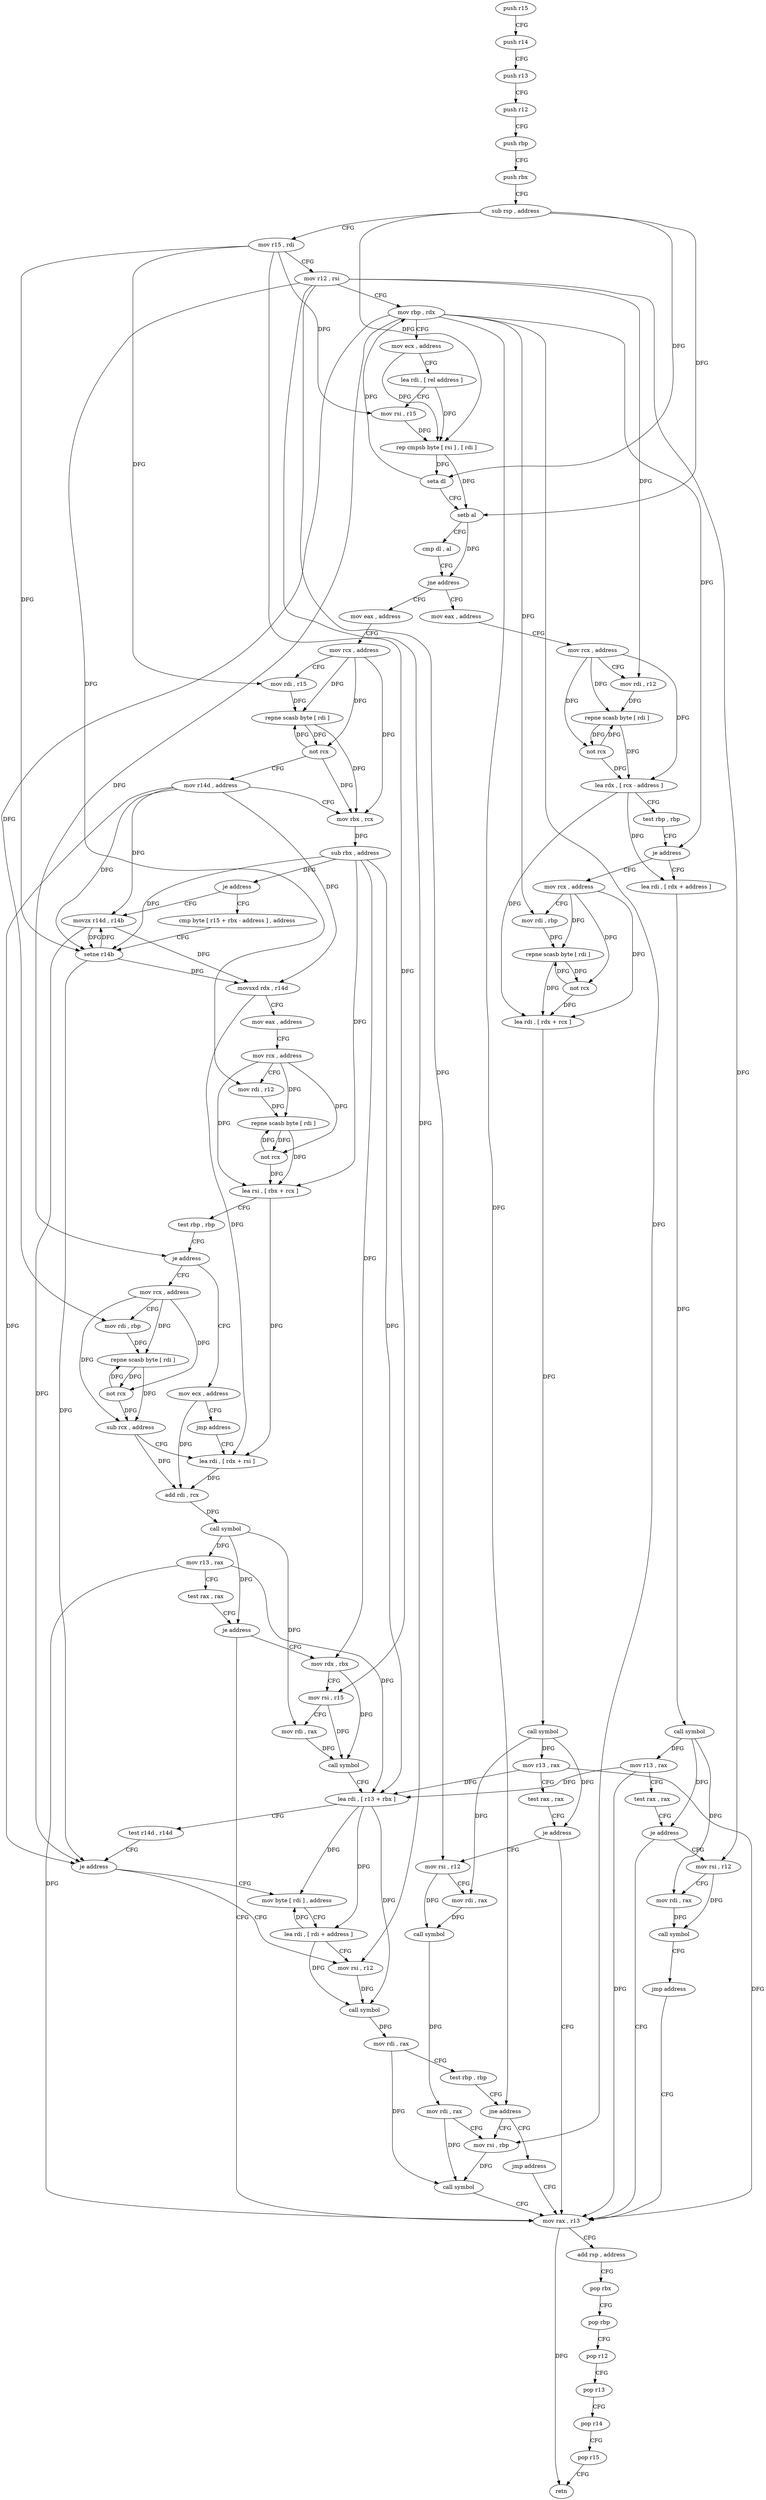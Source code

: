 digraph "func" {
"165607" [label = "push r15" ]
"165609" [label = "push r14" ]
"165611" [label = "push r13" ]
"165613" [label = "push r12" ]
"165615" [label = "push rbp" ]
"165616" [label = "push rbx" ]
"165617" [label = "sub rsp , address" ]
"165621" [label = "mov r15 , rdi" ]
"165624" [label = "mov r12 , rsi" ]
"165627" [label = "mov rbp , rdx" ]
"165630" [label = "mov ecx , address" ]
"165635" [label = "lea rdi , [ rel address ]" ]
"165642" [label = "mov rsi , r15" ]
"165645" [label = "rep cmpsb byte [ rsi ] , [ rdi ]" ]
"165647" [label = "seta dl" ]
"165650" [label = "setb al" ]
"165653" [label = "cmp dl , al" ]
"165655" [label = "jne address" ]
"165792" [label = "mov eax , address" ]
"165661" [label = "mov eax , address" ]
"165797" [label = "mov rcx , address" ]
"165804" [label = "mov rdi , r15" ]
"165807" [label = "repne scasb byte [ rdi ]" ]
"165809" [label = "not rcx" ]
"165812" [label = "mov r14d , address" ]
"165818" [label = "mov rbx , rcx" ]
"165821" [label = "sub rbx , address" ]
"165825" [label = "je address" ]
"165837" [label = "movzx r14d , r14b" ]
"165827" [label = "cmp byte [ r15 + rbx - address ] , address" ]
"165666" [label = "mov rcx , address" ]
"165673" [label = "mov rdi , r12" ]
"165676" [label = "repne scasb byte [ rdi ]" ]
"165678" [label = "not rcx" ]
"165681" [label = "lea rdx , [ rcx - address ]" ]
"165685" [label = "test rbp , rbp" ]
"165688" [label = "je address" ]
"165762" [label = "lea rdi , [ rdx + address ]" ]
"165690" [label = "mov rcx , address" ]
"165841" [label = "movsxd rdx , r14d" ]
"165844" [label = "mov eax , address" ]
"165849" [label = "mov rcx , address" ]
"165856" [label = "mov rdi , r12" ]
"165859" [label = "repne scasb byte [ rdi ]" ]
"165861" [label = "not rcx" ]
"165864" [label = "lea rsi , [ rbx + rcx ]" ]
"165868" [label = "test rbp , rbp" ]
"165871" [label = "je address" ]
"165972" [label = "mov ecx , address" ]
"165873" [label = "mov rcx , address" ]
"165833" [label = "setne r14b" ]
"165766" [label = "call symbol" ]
"165771" [label = "mov r13 , rax" ]
"165774" [label = "test rax , rax" ]
"165777" [label = "je address" ]
"165744" [label = "mov rax , r13" ]
"165779" [label = "mov rsi , r12" ]
"165697" [label = "mov rdi , rbp" ]
"165700" [label = "repne scasb byte [ rdi ]" ]
"165702" [label = "not rcx" ]
"165705" [label = "lea rdi , [ rdx + rcx ]" ]
"165709" [label = "call symbol" ]
"165714" [label = "mov r13 , rax" ]
"165717" [label = "test rax , rax" ]
"165720" [label = "je address" ]
"165722" [label = "mov rsi , r12" ]
"165977" [label = "jmp address" ]
"165892" [label = "lea rdi , [ rdx + rsi ]" ]
"165880" [label = "mov rdi , rbp" ]
"165883" [label = "repne scasb byte [ rdi ]" ]
"165885" [label = "not rcx" ]
"165888" [label = "sub rcx , address" ]
"165747" [label = "add rsp , address" ]
"165751" [label = "pop rbx" ]
"165752" [label = "pop rbp" ]
"165753" [label = "pop r12" ]
"165755" [label = "pop r13" ]
"165757" [label = "pop r14" ]
"165759" [label = "pop r15" ]
"165761" [label = "retn" ]
"165782" [label = "mov rdi , rax" ]
"165785" [label = "call symbol" ]
"165790" [label = "jmp address" ]
"165725" [label = "mov rdi , rax" ]
"165728" [label = "call symbol" ]
"165733" [label = "mov rdi , rax" ]
"165736" [label = "mov rsi , rbp" ]
"165896" [label = "add rdi , rcx" ]
"165899" [label = "call symbol" ]
"165904" [label = "mov r13 , rax" ]
"165907" [label = "test rax , rax" ]
"165910" [label = "je address" ]
"165916" [label = "mov rdx , rbx" ]
"165919" [label = "mov rsi , r15" ]
"165922" [label = "mov rdi , rax" ]
"165925" [label = "call symbol" ]
"165930" [label = "lea rdi , [ r13 + rbx ]" ]
"165935" [label = "test r14d , r14d" ]
"165938" [label = "je address" ]
"165947" [label = "mov rsi , r12" ]
"165940" [label = "mov byte [ rdi ] , address" ]
"165950" [label = "call symbol" ]
"165955" [label = "mov rdi , rax" ]
"165958" [label = "test rbp , rbp" ]
"165961" [label = "jne address" ]
"165967" [label = "jmp address" ]
"165943" [label = "lea rdi , [ rdi + address ]" ]
"165739" [label = "call symbol" ]
"165607" -> "165609" [ label = "CFG" ]
"165609" -> "165611" [ label = "CFG" ]
"165611" -> "165613" [ label = "CFG" ]
"165613" -> "165615" [ label = "CFG" ]
"165615" -> "165616" [ label = "CFG" ]
"165616" -> "165617" [ label = "CFG" ]
"165617" -> "165621" [ label = "CFG" ]
"165617" -> "165647" [ label = "DFG" ]
"165617" -> "165650" [ label = "DFG" ]
"165617" -> "165645" [ label = "DFG" ]
"165621" -> "165624" [ label = "CFG" ]
"165621" -> "165642" [ label = "DFG" ]
"165621" -> "165804" [ label = "DFG" ]
"165621" -> "165833" [ label = "DFG" ]
"165621" -> "165919" [ label = "DFG" ]
"165624" -> "165627" [ label = "CFG" ]
"165624" -> "165673" [ label = "DFG" ]
"165624" -> "165856" [ label = "DFG" ]
"165624" -> "165779" [ label = "DFG" ]
"165624" -> "165722" [ label = "DFG" ]
"165624" -> "165947" [ label = "DFG" ]
"165627" -> "165630" [ label = "CFG" ]
"165627" -> "165688" [ label = "DFG" ]
"165627" -> "165697" [ label = "DFG" ]
"165627" -> "165871" [ label = "DFG" ]
"165627" -> "165880" [ label = "DFG" ]
"165627" -> "165736" [ label = "DFG" ]
"165627" -> "165961" [ label = "DFG" ]
"165630" -> "165635" [ label = "CFG" ]
"165630" -> "165645" [ label = "DFG" ]
"165635" -> "165642" [ label = "CFG" ]
"165635" -> "165645" [ label = "DFG" ]
"165642" -> "165645" [ label = "DFG" ]
"165645" -> "165647" [ label = "DFG" ]
"165645" -> "165650" [ label = "DFG" ]
"165647" -> "165650" [ label = "CFG" ]
"165647" -> "165627" [ label = "DFG" ]
"165650" -> "165653" [ label = "CFG" ]
"165650" -> "165655" [ label = "DFG" ]
"165653" -> "165655" [ label = "CFG" ]
"165655" -> "165792" [ label = "CFG" ]
"165655" -> "165661" [ label = "CFG" ]
"165792" -> "165797" [ label = "CFG" ]
"165661" -> "165666" [ label = "CFG" ]
"165797" -> "165804" [ label = "CFG" ]
"165797" -> "165807" [ label = "DFG" ]
"165797" -> "165809" [ label = "DFG" ]
"165797" -> "165818" [ label = "DFG" ]
"165804" -> "165807" [ label = "DFG" ]
"165807" -> "165809" [ label = "DFG" ]
"165807" -> "165818" [ label = "DFG" ]
"165809" -> "165812" [ label = "CFG" ]
"165809" -> "165807" [ label = "DFG" ]
"165809" -> "165818" [ label = "DFG" ]
"165812" -> "165818" [ label = "CFG" ]
"165812" -> "165837" [ label = "DFG" ]
"165812" -> "165841" [ label = "DFG" ]
"165812" -> "165833" [ label = "DFG" ]
"165812" -> "165938" [ label = "DFG" ]
"165818" -> "165821" [ label = "DFG" ]
"165821" -> "165825" [ label = "DFG" ]
"165821" -> "165833" [ label = "DFG" ]
"165821" -> "165864" [ label = "DFG" ]
"165821" -> "165916" [ label = "DFG" ]
"165821" -> "165930" [ label = "DFG" ]
"165825" -> "165837" [ label = "CFG" ]
"165825" -> "165827" [ label = "CFG" ]
"165837" -> "165841" [ label = "DFG" ]
"165837" -> "165833" [ label = "DFG" ]
"165837" -> "165938" [ label = "DFG" ]
"165827" -> "165833" [ label = "CFG" ]
"165666" -> "165673" [ label = "CFG" ]
"165666" -> "165676" [ label = "DFG" ]
"165666" -> "165678" [ label = "DFG" ]
"165666" -> "165681" [ label = "DFG" ]
"165673" -> "165676" [ label = "DFG" ]
"165676" -> "165678" [ label = "DFG" ]
"165676" -> "165681" [ label = "DFG" ]
"165678" -> "165681" [ label = "DFG" ]
"165678" -> "165676" [ label = "DFG" ]
"165681" -> "165685" [ label = "CFG" ]
"165681" -> "165762" [ label = "DFG" ]
"165681" -> "165705" [ label = "DFG" ]
"165685" -> "165688" [ label = "CFG" ]
"165688" -> "165762" [ label = "CFG" ]
"165688" -> "165690" [ label = "CFG" ]
"165762" -> "165766" [ label = "DFG" ]
"165690" -> "165697" [ label = "CFG" ]
"165690" -> "165700" [ label = "DFG" ]
"165690" -> "165702" [ label = "DFG" ]
"165690" -> "165705" [ label = "DFG" ]
"165841" -> "165844" [ label = "CFG" ]
"165841" -> "165892" [ label = "DFG" ]
"165844" -> "165849" [ label = "CFG" ]
"165849" -> "165856" [ label = "CFG" ]
"165849" -> "165859" [ label = "DFG" ]
"165849" -> "165861" [ label = "DFG" ]
"165849" -> "165864" [ label = "DFG" ]
"165856" -> "165859" [ label = "DFG" ]
"165859" -> "165861" [ label = "DFG" ]
"165859" -> "165864" [ label = "DFG" ]
"165861" -> "165864" [ label = "DFG" ]
"165861" -> "165859" [ label = "DFG" ]
"165864" -> "165868" [ label = "CFG" ]
"165864" -> "165892" [ label = "DFG" ]
"165868" -> "165871" [ label = "CFG" ]
"165871" -> "165972" [ label = "CFG" ]
"165871" -> "165873" [ label = "CFG" ]
"165972" -> "165977" [ label = "CFG" ]
"165972" -> "165896" [ label = "DFG" ]
"165873" -> "165880" [ label = "CFG" ]
"165873" -> "165883" [ label = "DFG" ]
"165873" -> "165885" [ label = "DFG" ]
"165873" -> "165888" [ label = "DFG" ]
"165833" -> "165837" [ label = "DFG" ]
"165833" -> "165841" [ label = "DFG" ]
"165833" -> "165938" [ label = "DFG" ]
"165766" -> "165771" [ label = "DFG" ]
"165766" -> "165777" [ label = "DFG" ]
"165766" -> "165782" [ label = "DFG" ]
"165771" -> "165774" [ label = "CFG" ]
"165771" -> "165744" [ label = "DFG" ]
"165771" -> "165930" [ label = "DFG" ]
"165774" -> "165777" [ label = "CFG" ]
"165777" -> "165744" [ label = "CFG" ]
"165777" -> "165779" [ label = "CFG" ]
"165744" -> "165747" [ label = "CFG" ]
"165744" -> "165761" [ label = "DFG" ]
"165779" -> "165782" [ label = "CFG" ]
"165779" -> "165785" [ label = "DFG" ]
"165697" -> "165700" [ label = "DFG" ]
"165700" -> "165702" [ label = "DFG" ]
"165700" -> "165705" [ label = "DFG" ]
"165702" -> "165705" [ label = "DFG" ]
"165702" -> "165700" [ label = "DFG" ]
"165705" -> "165709" [ label = "DFG" ]
"165709" -> "165714" [ label = "DFG" ]
"165709" -> "165720" [ label = "DFG" ]
"165709" -> "165725" [ label = "DFG" ]
"165714" -> "165717" [ label = "CFG" ]
"165714" -> "165744" [ label = "DFG" ]
"165714" -> "165930" [ label = "DFG" ]
"165717" -> "165720" [ label = "CFG" ]
"165720" -> "165744" [ label = "CFG" ]
"165720" -> "165722" [ label = "CFG" ]
"165722" -> "165725" [ label = "CFG" ]
"165722" -> "165728" [ label = "DFG" ]
"165977" -> "165892" [ label = "CFG" ]
"165892" -> "165896" [ label = "DFG" ]
"165880" -> "165883" [ label = "DFG" ]
"165883" -> "165885" [ label = "DFG" ]
"165883" -> "165888" [ label = "DFG" ]
"165885" -> "165888" [ label = "DFG" ]
"165885" -> "165883" [ label = "DFG" ]
"165888" -> "165892" [ label = "CFG" ]
"165888" -> "165896" [ label = "DFG" ]
"165747" -> "165751" [ label = "CFG" ]
"165751" -> "165752" [ label = "CFG" ]
"165752" -> "165753" [ label = "CFG" ]
"165753" -> "165755" [ label = "CFG" ]
"165755" -> "165757" [ label = "CFG" ]
"165757" -> "165759" [ label = "CFG" ]
"165759" -> "165761" [ label = "CFG" ]
"165782" -> "165785" [ label = "DFG" ]
"165785" -> "165790" [ label = "CFG" ]
"165790" -> "165744" [ label = "CFG" ]
"165725" -> "165728" [ label = "DFG" ]
"165728" -> "165733" [ label = "DFG" ]
"165733" -> "165736" [ label = "CFG" ]
"165733" -> "165739" [ label = "DFG" ]
"165736" -> "165739" [ label = "DFG" ]
"165896" -> "165899" [ label = "DFG" ]
"165899" -> "165904" [ label = "DFG" ]
"165899" -> "165910" [ label = "DFG" ]
"165899" -> "165922" [ label = "DFG" ]
"165904" -> "165907" [ label = "CFG" ]
"165904" -> "165744" [ label = "DFG" ]
"165904" -> "165930" [ label = "DFG" ]
"165907" -> "165910" [ label = "CFG" ]
"165910" -> "165744" [ label = "CFG" ]
"165910" -> "165916" [ label = "CFG" ]
"165916" -> "165919" [ label = "CFG" ]
"165916" -> "165925" [ label = "DFG" ]
"165919" -> "165922" [ label = "CFG" ]
"165919" -> "165925" [ label = "DFG" ]
"165922" -> "165925" [ label = "DFG" ]
"165925" -> "165930" [ label = "CFG" ]
"165930" -> "165935" [ label = "CFG" ]
"165930" -> "165950" [ label = "DFG" ]
"165930" -> "165940" [ label = "DFG" ]
"165930" -> "165943" [ label = "DFG" ]
"165935" -> "165938" [ label = "CFG" ]
"165938" -> "165947" [ label = "CFG" ]
"165938" -> "165940" [ label = "CFG" ]
"165947" -> "165950" [ label = "DFG" ]
"165940" -> "165943" [ label = "CFG" ]
"165950" -> "165955" [ label = "DFG" ]
"165955" -> "165958" [ label = "CFG" ]
"165955" -> "165739" [ label = "DFG" ]
"165958" -> "165961" [ label = "CFG" ]
"165961" -> "165736" [ label = "CFG" ]
"165961" -> "165967" [ label = "CFG" ]
"165967" -> "165744" [ label = "CFG" ]
"165943" -> "165947" [ label = "CFG" ]
"165943" -> "165940" [ label = "DFG" ]
"165943" -> "165950" [ label = "DFG" ]
"165739" -> "165744" [ label = "CFG" ]
}
